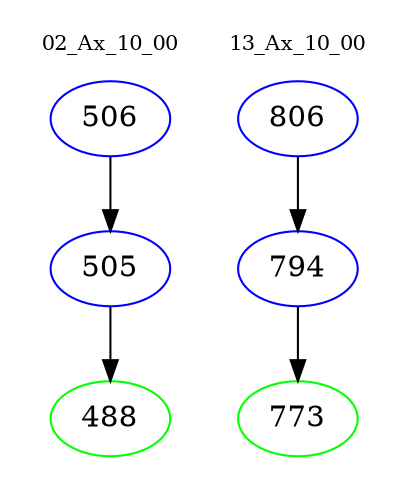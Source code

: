digraph{
subgraph cluster_0 {
color = white
label = "02_Ax_10_00";
fontsize=10;
T0_506 [label="506", color="blue"]
T0_506 -> T0_505 [color="black"]
T0_505 [label="505", color="blue"]
T0_505 -> T0_488 [color="black"]
T0_488 [label="488", color="green"]
}
subgraph cluster_1 {
color = white
label = "13_Ax_10_00";
fontsize=10;
T1_806 [label="806", color="blue"]
T1_806 -> T1_794 [color="black"]
T1_794 [label="794", color="blue"]
T1_794 -> T1_773 [color="black"]
T1_773 [label="773", color="green"]
}
}
